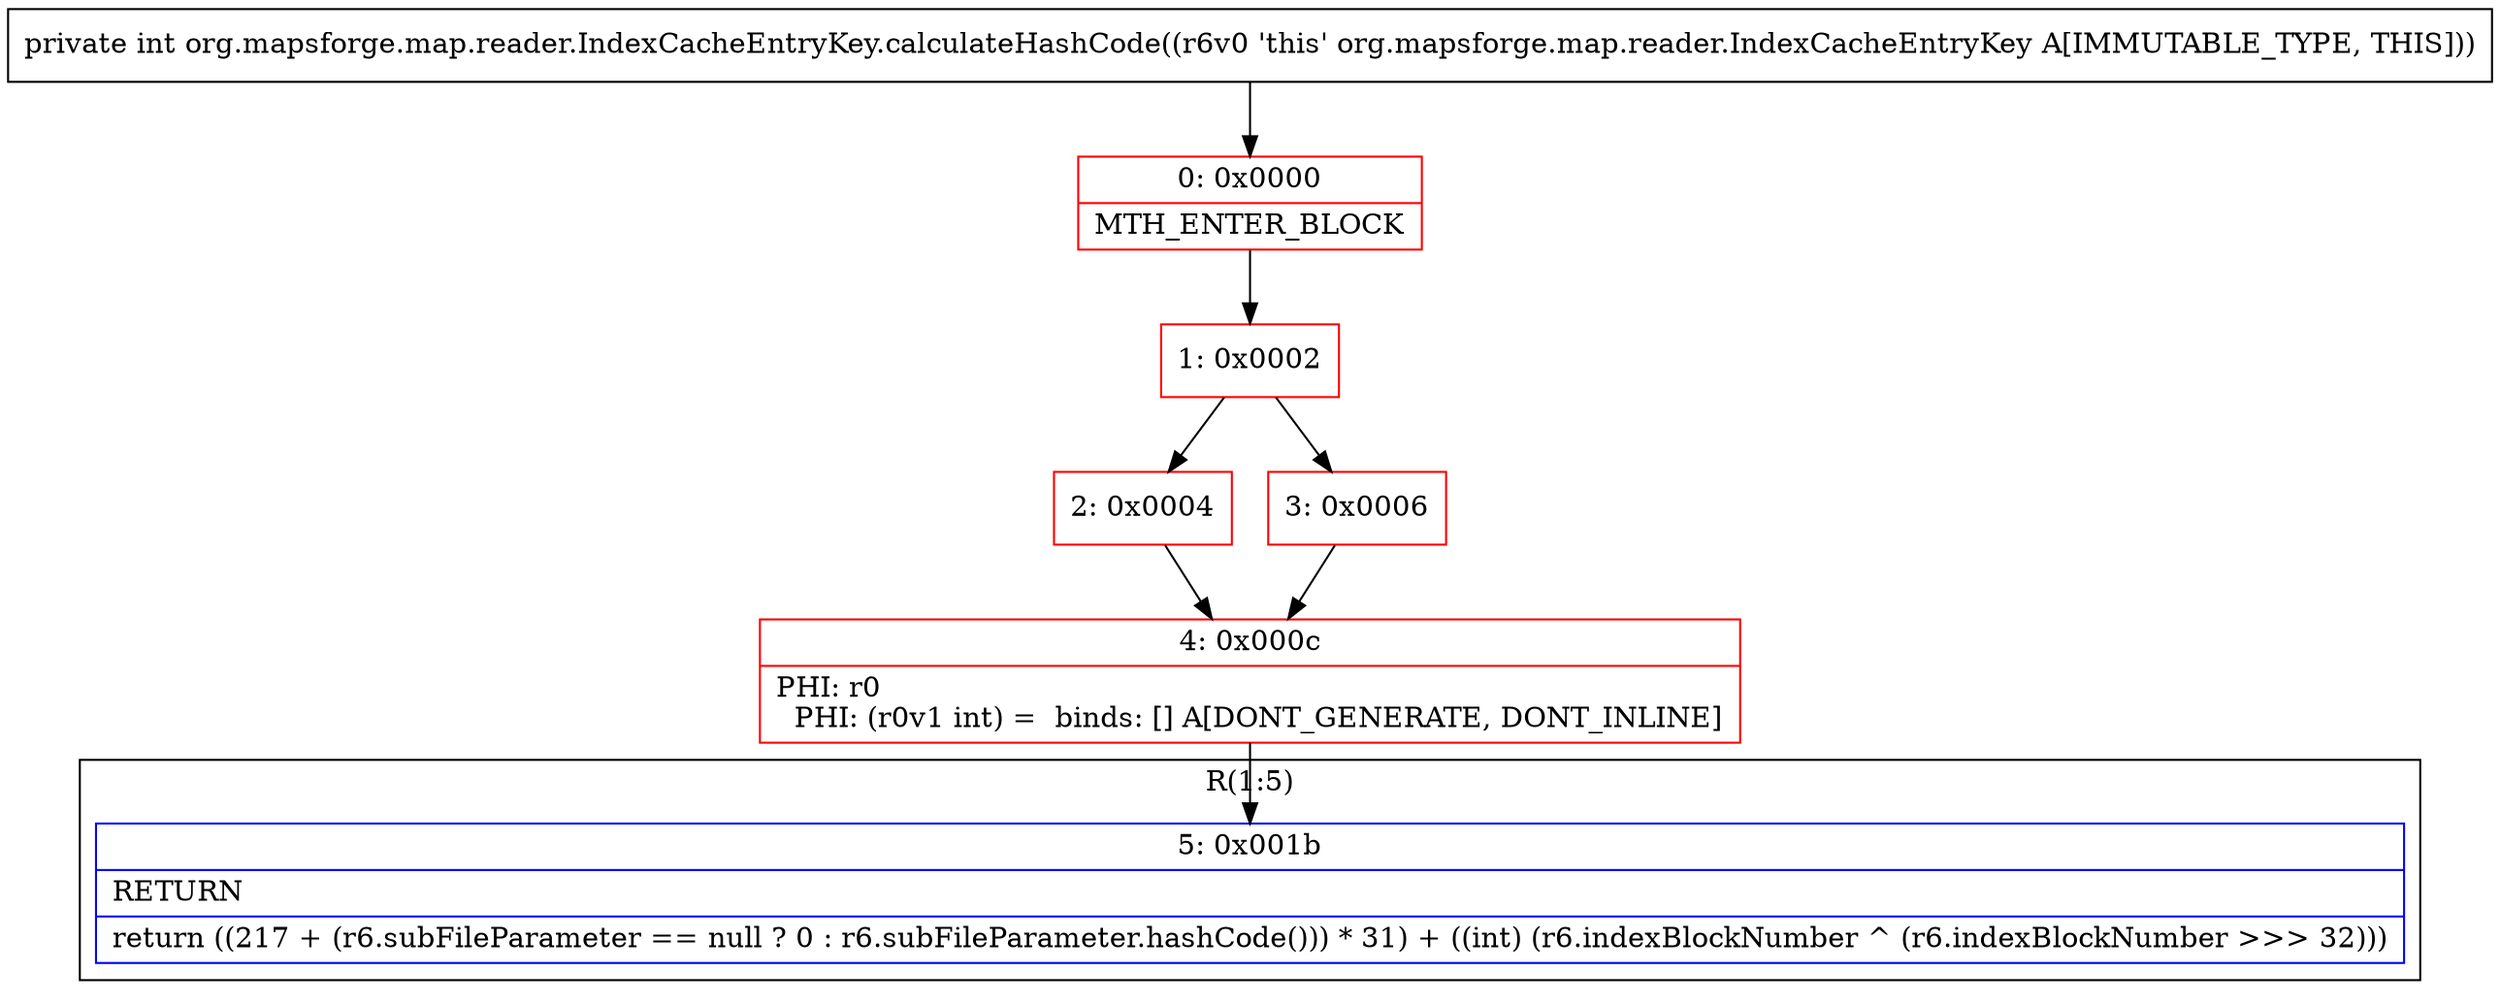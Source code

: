 digraph "CFG fororg.mapsforge.map.reader.IndexCacheEntryKey.calculateHashCode()I" {
subgraph cluster_Region_866740195 {
label = "R(1:5)";
node [shape=record,color=blue];
Node_5 [shape=record,label="{5\:\ 0x001b|RETURN\l|return ((217 + (r6.subFileParameter == null ? 0 : r6.subFileParameter.hashCode())) * 31) + ((int) (r6.indexBlockNumber ^ (r6.indexBlockNumber \>\>\> 32)))\l}"];
}
Node_0 [shape=record,color=red,label="{0\:\ 0x0000|MTH_ENTER_BLOCK\l}"];
Node_1 [shape=record,color=red,label="{1\:\ 0x0002}"];
Node_2 [shape=record,color=red,label="{2\:\ 0x0004}"];
Node_3 [shape=record,color=red,label="{3\:\ 0x0006}"];
Node_4 [shape=record,color=red,label="{4\:\ 0x000c|PHI: r0 \l  PHI: (r0v1 int) =  binds: [] A[DONT_GENERATE, DONT_INLINE]\l}"];
MethodNode[shape=record,label="{private int org.mapsforge.map.reader.IndexCacheEntryKey.calculateHashCode((r6v0 'this' org.mapsforge.map.reader.IndexCacheEntryKey A[IMMUTABLE_TYPE, THIS])) }"];
MethodNode -> Node_0;
Node_0 -> Node_1;
Node_1 -> Node_2;
Node_1 -> Node_3;
Node_2 -> Node_4;
Node_3 -> Node_4;
Node_4 -> Node_5;
}

